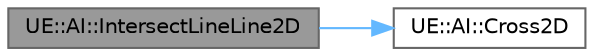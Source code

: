 digraph "UE::AI::IntersectLineLine2D"
{
 // INTERACTIVE_SVG=YES
 // LATEX_PDF_SIZE
  bgcolor="transparent";
  edge [fontname=Helvetica,fontsize=10,labelfontname=Helvetica,labelfontsize=10];
  node [fontname=Helvetica,fontsize=10,shape=box,height=0.2,width=0.4];
  rankdir="LR";
  Node1 [id="Node000001",label="UE::AI::IntersectLineLine2D",height=0.2,width=0.4,color="gray40", fillcolor="grey60", style="filled", fontcolor="black",tooltip="Intersects infinite lines defined by segments A and B in 2D."];
  Node1 -> Node2 [id="edge1_Node000001_Node000002",color="steelblue1",style="solid",tooltip=" "];
  Node2 [id="Node000002",label="UE::AI::Cross2D",height=0.2,width=0.4,color="grey40", fillcolor="white", style="filled",URL="$db/dfa/namespaceUE_1_1AI.html#a625cc8dc2ea3c6cccde56882e16098e5",tooltip=" "];
}
